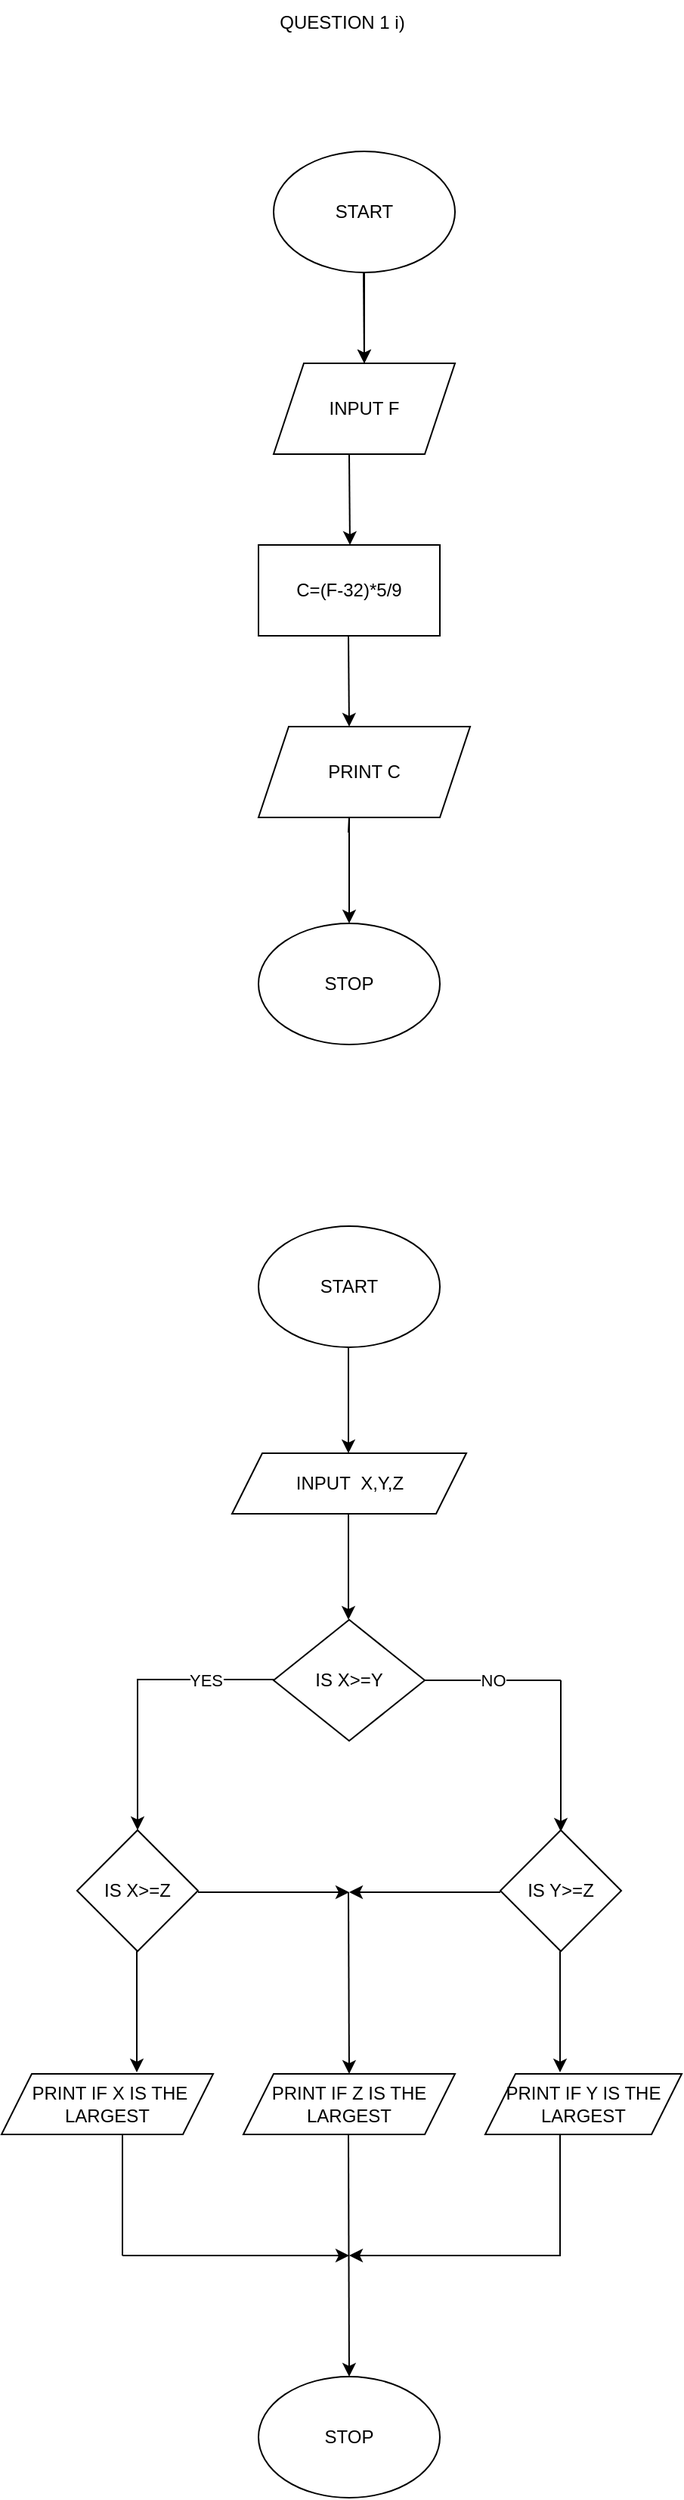 <mxfile version="20.6.2" type="github">
  <diagram id="C5RBs43oDa-KdzZeNtuy" name="Page-1">
    <mxGraphModel dx="1695" dy="1619" grid="1" gridSize="10" guides="1" tooltips="1" connect="1" arrows="1" fold="1" page="1" pageScale="1" pageWidth="827" pageHeight="1169" math="0" shadow="0">
      <root>
        <mxCell id="WIyWlLk6GJQsqaUBKTNV-0" />
        <mxCell id="WIyWlLk6GJQsqaUBKTNV-1" parent="WIyWlLk6GJQsqaUBKTNV-0" />
        <mxCell id="ARDjYJkYAR_hBjI4PZDU-5" value="" style="edgeStyle=orthogonalEdgeStyle;rounded=0;orthogonalLoop=1;jettySize=auto;html=1;" edge="1" parent="WIyWlLk6GJQsqaUBKTNV-1" source="ARDjYJkYAR_hBjI4PZDU-0" target="ARDjYJkYAR_hBjI4PZDU-4">
          <mxGeometry relative="1" as="geometry" />
        </mxCell>
        <mxCell id="ARDjYJkYAR_hBjI4PZDU-0" value="START" style="ellipse;whiteSpace=wrap;html=1;" vertex="1" parent="WIyWlLk6GJQsqaUBKTNV-1">
          <mxGeometry x="170" y="60" width="120" height="80" as="geometry" />
        </mxCell>
        <mxCell id="ARDjYJkYAR_hBjI4PZDU-3" value="" style="endArrow=classic;html=1;rounded=0;" edge="1" parent="WIyWlLk6GJQsqaUBKTNV-1">
          <mxGeometry width="50" height="50" relative="1" as="geometry">
            <mxPoint x="229.5" y="140" as="sourcePoint" />
            <mxPoint x="230" y="200" as="targetPoint" />
          </mxGeometry>
        </mxCell>
        <mxCell id="ARDjYJkYAR_hBjI4PZDU-4" value="INPUT F" style="shape=parallelogram;perimeter=parallelogramPerimeter;whiteSpace=wrap;html=1;fixedSize=1;" vertex="1" parent="WIyWlLk6GJQsqaUBKTNV-1">
          <mxGeometry x="170" y="200" width="120" height="60" as="geometry" />
        </mxCell>
        <mxCell id="ARDjYJkYAR_hBjI4PZDU-6" value="" style="endArrow=classic;html=1;rounded=0;" edge="1" parent="WIyWlLk6GJQsqaUBKTNV-1">
          <mxGeometry width="50" height="50" relative="1" as="geometry">
            <mxPoint x="220" y="260" as="sourcePoint" />
            <mxPoint x="220.5" y="320" as="targetPoint" />
          </mxGeometry>
        </mxCell>
        <mxCell id="ARDjYJkYAR_hBjI4PZDU-7" value="C=(F-32)*5/9" style="rounded=0;whiteSpace=wrap;html=1;" vertex="1" parent="WIyWlLk6GJQsqaUBKTNV-1">
          <mxGeometry x="160" y="320" width="120" height="60" as="geometry" />
        </mxCell>
        <mxCell id="ARDjYJkYAR_hBjI4PZDU-8" value="" style="endArrow=classic;html=1;rounded=0;" edge="1" parent="WIyWlLk6GJQsqaUBKTNV-1">
          <mxGeometry width="50" height="50" relative="1" as="geometry">
            <mxPoint x="219.5" y="380" as="sourcePoint" />
            <mxPoint x="220" y="440" as="targetPoint" />
          </mxGeometry>
        </mxCell>
        <mxCell id="ARDjYJkYAR_hBjI4PZDU-9" value="PRINT C" style="shape=parallelogram;perimeter=parallelogramPerimeter;whiteSpace=wrap;html=1;fixedSize=1;" vertex="1" parent="WIyWlLk6GJQsqaUBKTNV-1">
          <mxGeometry x="160" y="440" width="140" height="60" as="geometry" />
        </mxCell>
        <mxCell id="ARDjYJkYAR_hBjI4PZDU-10" value="" style="endArrow=classic;html=1;rounded=0;" edge="1" parent="WIyWlLk6GJQsqaUBKTNV-1">
          <mxGeometry width="50" height="50" relative="1" as="geometry">
            <mxPoint x="219.5" y="510" as="sourcePoint" />
            <mxPoint x="220" y="570" as="targetPoint" />
            <Array as="points">
              <mxPoint x="220" y="500" />
              <mxPoint x="220" y="550" />
            </Array>
          </mxGeometry>
        </mxCell>
        <mxCell id="ARDjYJkYAR_hBjI4PZDU-11" value="STOP" style="ellipse;whiteSpace=wrap;html=1;" vertex="1" parent="WIyWlLk6GJQsqaUBKTNV-1">
          <mxGeometry x="160" y="570" width="120" height="80" as="geometry" />
        </mxCell>
        <mxCell id="ARDjYJkYAR_hBjI4PZDU-12" value="START" style="ellipse;whiteSpace=wrap;html=1;" vertex="1" parent="WIyWlLk6GJQsqaUBKTNV-1">
          <mxGeometry x="160" y="770" width="120" height="80" as="geometry" />
        </mxCell>
        <mxCell id="ARDjYJkYAR_hBjI4PZDU-13" value="" style="endArrow=classic;html=1;rounded=0;" edge="1" parent="WIyWlLk6GJQsqaUBKTNV-1">
          <mxGeometry width="50" height="50" relative="1" as="geometry">
            <mxPoint x="219.5" y="850" as="sourcePoint" />
            <mxPoint x="219.5" y="920" as="targetPoint" />
          </mxGeometry>
        </mxCell>
        <mxCell id="ARDjYJkYAR_hBjI4PZDU-14" value="INPUT&amp;nbsp; X,Y,Z" style="shape=parallelogram;perimeter=parallelogramPerimeter;whiteSpace=wrap;html=1;fixedSize=1;" vertex="1" parent="WIyWlLk6GJQsqaUBKTNV-1">
          <mxGeometry x="142.5" y="920" width="155" height="40" as="geometry" />
        </mxCell>
        <mxCell id="ARDjYJkYAR_hBjI4PZDU-15" value="" style="endArrow=classic;html=1;rounded=0;" edge="1" parent="WIyWlLk6GJQsqaUBKTNV-1">
          <mxGeometry width="50" height="50" relative="1" as="geometry">
            <mxPoint x="219.5" y="960" as="sourcePoint" />
            <mxPoint x="219.5" y="1030" as="targetPoint" />
          </mxGeometry>
        </mxCell>
        <mxCell id="ARDjYJkYAR_hBjI4PZDU-16" value="IS X&amp;gt;=Y" style="rhombus;whiteSpace=wrap;html=1;" vertex="1" parent="WIyWlLk6GJQsqaUBKTNV-1">
          <mxGeometry x="170" y="1030" width="100" height="80" as="geometry" />
        </mxCell>
        <mxCell id="ARDjYJkYAR_hBjI4PZDU-19" value="NO" style="endArrow=none;html=1;rounded=0;" edge="1" parent="WIyWlLk6GJQsqaUBKTNV-1">
          <mxGeometry width="50" height="50" relative="1" as="geometry">
            <mxPoint x="270" y="1070" as="sourcePoint" />
            <mxPoint x="360" y="1070" as="targetPoint" />
          </mxGeometry>
        </mxCell>
        <mxCell id="ARDjYJkYAR_hBjI4PZDU-21" value="" style="endArrow=classic;html=1;rounded=0;" edge="1" parent="WIyWlLk6GJQsqaUBKTNV-1">
          <mxGeometry width="50" height="50" relative="1" as="geometry">
            <mxPoint x="360" y="1070" as="sourcePoint" />
            <mxPoint x="360" y="1170" as="targetPoint" />
          </mxGeometry>
        </mxCell>
        <mxCell id="ARDjYJkYAR_hBjI4PZDU-24" value="YES" style="endArrow=none;html=1;rounded=0;" edge="1" parent="WIyWlLk6GJQsqaUBKTNV-1">
          <mxGeometry width="50" height="50" relative="1" as="geometry">
            <mxPoint x="80" y="1069.5" as="sourcePoint" />
            <mxPoint x="170" y="1069.5" as="targetPoint" />
          </mxGeometry>
        </mxCell>
        <mxCell id="ARDjYJkYAR_hBjI4PZDU-25" value="" style="endArrow=classic;html=1;rounded=0;" edge="1" parent="WIyWlLk6GJQsqaUBKTNV-1">
          <mxGeometry width="50" height="50" relative="1" as="geometry">
            <mxPoint x="80" y="1069" as="sourcePoint" />
            <mxPoint x="80" y="1169" as="targetPoint" />
          </mxGeometry>
        </mxCell>
        <mxCell id="ARDjYJkYAR_hBjI4PZDU-26" value="IS X&amp;gt;=Z" style="rhombus;whiteSpace=wrap;html=1;" vertex="1" parent="WIyWlLk6GJQsqaUBKTNV-1">
          <mxGeometry x="40" y="1169" width="80" height="80" as="geometry" />
        </mxCell>
        <mxCell id="ARDjYJkYAR_hBjI4PZDU-27" value="" style="endArrow=classic;html=1;rounded=0;" edge="1" parent="WIyWlLk6GJQsqaUBKTNV-1">
          <mxGeometry width="50" height="50" relative="1" as="geometry">
            <mxPoint x="120" y="1210" as="sourcePoint" />
            <mxPoint x="220" y="1210" as="targetPoint" />
          </mxGeometry>
        </mxCell>
        <mxCell id="ARDjYJkYAR_hBjI4PZDU-28" value="" style="endArrow=classic;html=1;rounded=0;" edge="1" parent="WIyWlLk6GJQsqaUBKTNV-1">
          <mxGeometry width="50" height="50" relative="1" as="geometry">
            <mxPoint x="320" y="1210" as="sourcePoint" />
            <mxPoint x="220" y="1210" as="targetPoint" />
          </mxGeometry>
        </mxCell>
        <mxCell id="ARDjYJkYAR_hBjI4PZDU-29" value="" style="endArrow=classic;html=1;rounded=0;" edge="1" parent="WIyWlLk6GJQsqaUBKTNV-1">
          <mxGeometry width="50" height="50" relative="1" as="geometry">
            <mxPoint x="219.5" y="1210" as="sourcePoint" />
            <mxPoint x="220" y="1330" as="targetPoint" />
          </mxGeometry>
        </mxCell>
        <mxCell id="ARDjYJkYAR_hBjI4PZDU-30" value="" style="endArrow=classic;html=1;rounded=0;" edge="1" parent="WIyWlLk6GJQsqaUBKTNV-1">
          <mxGeometry width="50" height="50" relative="1" as="geometry">
            <mxPoint x="79.5" y="1249" as="sourcePoint" />
            <mxPoint x="79.5" y="1329" as="targetPoint" />
          </mxGeometry>
        </mxCell>
        <mxCell id="ARDjYJkYAR_hBjI4PZDU-31" value="" style="endArrow=classic;html=1;rounded=0;" edge="1" parent="WIyWlLk6GJQsqaUBKTNV-1">
          <mxGeometry width="50" height="50" relative="1" as="geometry">
            <mxPoint x="359.5" y="1249" as="sourcePoint" />
            <mxPoint x="359.5" y="1329" as="targetPoint" />
          </mxGeometry>
        </mxCell>
        <mxCell id="ARDjYJkYAR_hBjI4PZDU-32" value="&amp;nbsp;PRINT IF X IS THE LARGEST" style="shape=parallelogram;perimeter=parallelogramPerimeter;whiteSpace=wrap;html=1;fixedSize=1;" vertex="1" parent="WIyWlLk6GJQsqaUBKTNV-1">
          <mxGeometry x="-10" y="1330" width="140" height="40" as="geometry" />
        </mxCell>
        <mxCell id="ARDjYJkYAR_hBjI4PZDU-33" value="IS Y&amp;gt;=Z" style="rhombus;whiteSpace=wrap;html=1;" vertex="1" parent="WIyWlLk6GJQsqaUBKTNV-1">
          <mxGeometry x="320" y="1169" width="80" height="80" as="geometry" />
        </mxCell>
        <mxCell id="ARDjYJkYAR_hBjI4PZDU-34" value="PRINT IF Z IS THE LARGEST" style="shape=parallelogram;perimeter=parallelogramPerimeter;whiteSpace=wrap;html=1;fixedSize=1;" vertex="1" parent="WIyWlLk6GJQsqaUBKTNV-1">
          <mxGeometry x="150" y="1330" width="140" height="40" as="geometry" />
        </mxCell>
        <mxCell id="ARDjYJkYAR_hBjI4PZDU-35" value="PRINT IF Y IS THE LARGEST" style="shape=parallelogram;perimeter=parallelogramPerimeter;whiteSpace=wrap;html=1;fixedSize=1;" vertex="1" parent="WIyWlLk6GJQsqaUBKTNV-1">
          <mxGeometry x="310" y="1330" width="130" height="40" as="geometry" />
        </mxCell>
        <mxCell id="ARDjYJkYAR_hBjI4PZDU-36" value="" style="endArrow=none;html=1;rounded=0;" edge="1" parent="WIyWlLk6GJQsqaUBKTNV-1">
          <mxGeometry width="50" height="50" relative="1" as="geometry">
            <mxPoint x="70" y="1450" as="sourcePoint" />
            <mxPoint x="70" y="1370" as="targetPoint" />
          </mxGeometry>
        </mxCell>
        <mxCell id="ARDjYJkYAR_hBjI4PZDU-39" value="" style="endArrow=none;html=1;rounded=0;" edge="1" parent="WIyWlLk6GJQsqaUBKTNV-1">
          <mxGeometry width="50" height="50" relative="1" as="geometry">
            <mxPoint x="359.5" y="1450" as="sourcePoint" />
            <mxPoint x="359.5" y="1370" as="targetPoint" />
          </mxGeometry>
        </mxCell>
        <mxCell id="ARDjYJkYAR_hBjI4PZDU-40" value="" style="endArrow=classic;html=1;rounded=0;" edge="1" parent="WIyWlLk6GJQsqaUBKTNV-1">
          <mxGeometry width="50" height="50" relative="1" as="geometry">
            <mxPoint x="70" y="1450" as="sourcePoint" />
            <mxPoint x="220" y="1450" as="targetPoint" />
          </mxGeometry>
        </mxCell>
        <mxCell id="ARDjYJkYAR_hBjI4PZDU-41" value="" style="endArrow=classic;html=1;rounded=0;" edge="1" parent="WIyWlLk6GJQsqaUBKTNV-1">
          <mxGeometry width="50" height="50" relative="1" as="geometry">
            <mxPoint x="219.5" y="1370" as="sourcePoint" />
            <mxPoint x="220" y="1530" as="targetPoint" />
          </mxGeometry>
        </mxCell>
        <mxCell id="ARDjYJkYAR_hBjI4PZDU-42" value="" style="endArrow=classic;html=1;rounded=0;" edge="1" parent="WIyWlLk6GJQsqaUBKTNV-1">
          <mxGeometry width="50" height="50" relative="1" as="geometry">
            <mxPoint x="360" y="1450" as="sourcePoint" />
            <mxPoint x="220" y="1450" as="targetPoint" />
          </mxGeometry>
        </mxCell>
        <mxCell id="ARDjYJkYAR_hBjI4PZDU-43" value="STOP" style="ellipse;whiteSpace=wrap;html=1;" vertex="1" parent="WIyWlLk6GJQsqaUBKTNV-1">
          <mxGeometry x="160" y="1530" width="120" height="80" as="geometry" />
        </mxCell>
        <mxCell id="ARDjYJkYAR_hBjI4PZDU-44" value="QUESTION 1 i)&lt;br&gt;" style="text;html=1;align=center;verticalAlign=middle;resizable=0;points=[];autosize=1;strokeColor=none;fillColor=none;" vertex="1" parent="WIyWlLk6GJQsqaUBKTNV-1">
          <mxGeometry x="160" y="-40" width="110" height="30" as="geometry" />
        </mxCell>
      </root>
    </mxGraphModel>
  </diagram>
</mxfile>
